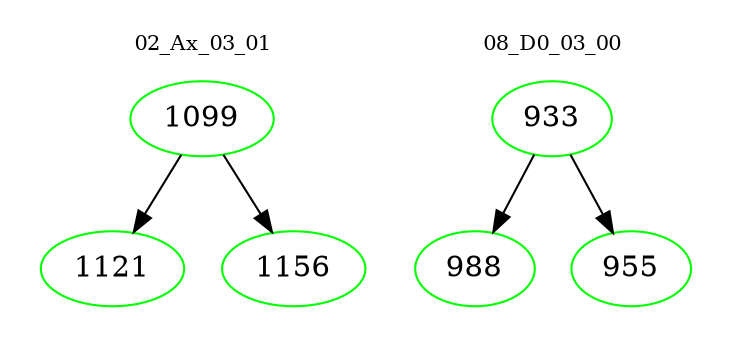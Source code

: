 digraph{
subgraph cluster_0 {
color = white
label = "02_Ax_03_01";
fontsize=10;
T0_1099 [label="1099", color="green"]
T0_1099 -> T0_1121 [color="black"]
T0_1121 [label="1121", color="green"]
T0_1099 -> T0_1156 [color="black"]
T0_1156 [label="1156", color="green"]
}
subgraph cluster_1 {
color = white
label = "08_D0_03_00";
fontsize=10;
T1_933 [label="933", color="green"]
T1_933 -> T1_988 [color="black"]
T1_988 [label="988", color="green"]
T1_933 -> T1_955 [color="black"]
T1_955 [label="955", color="green"]
}
}
